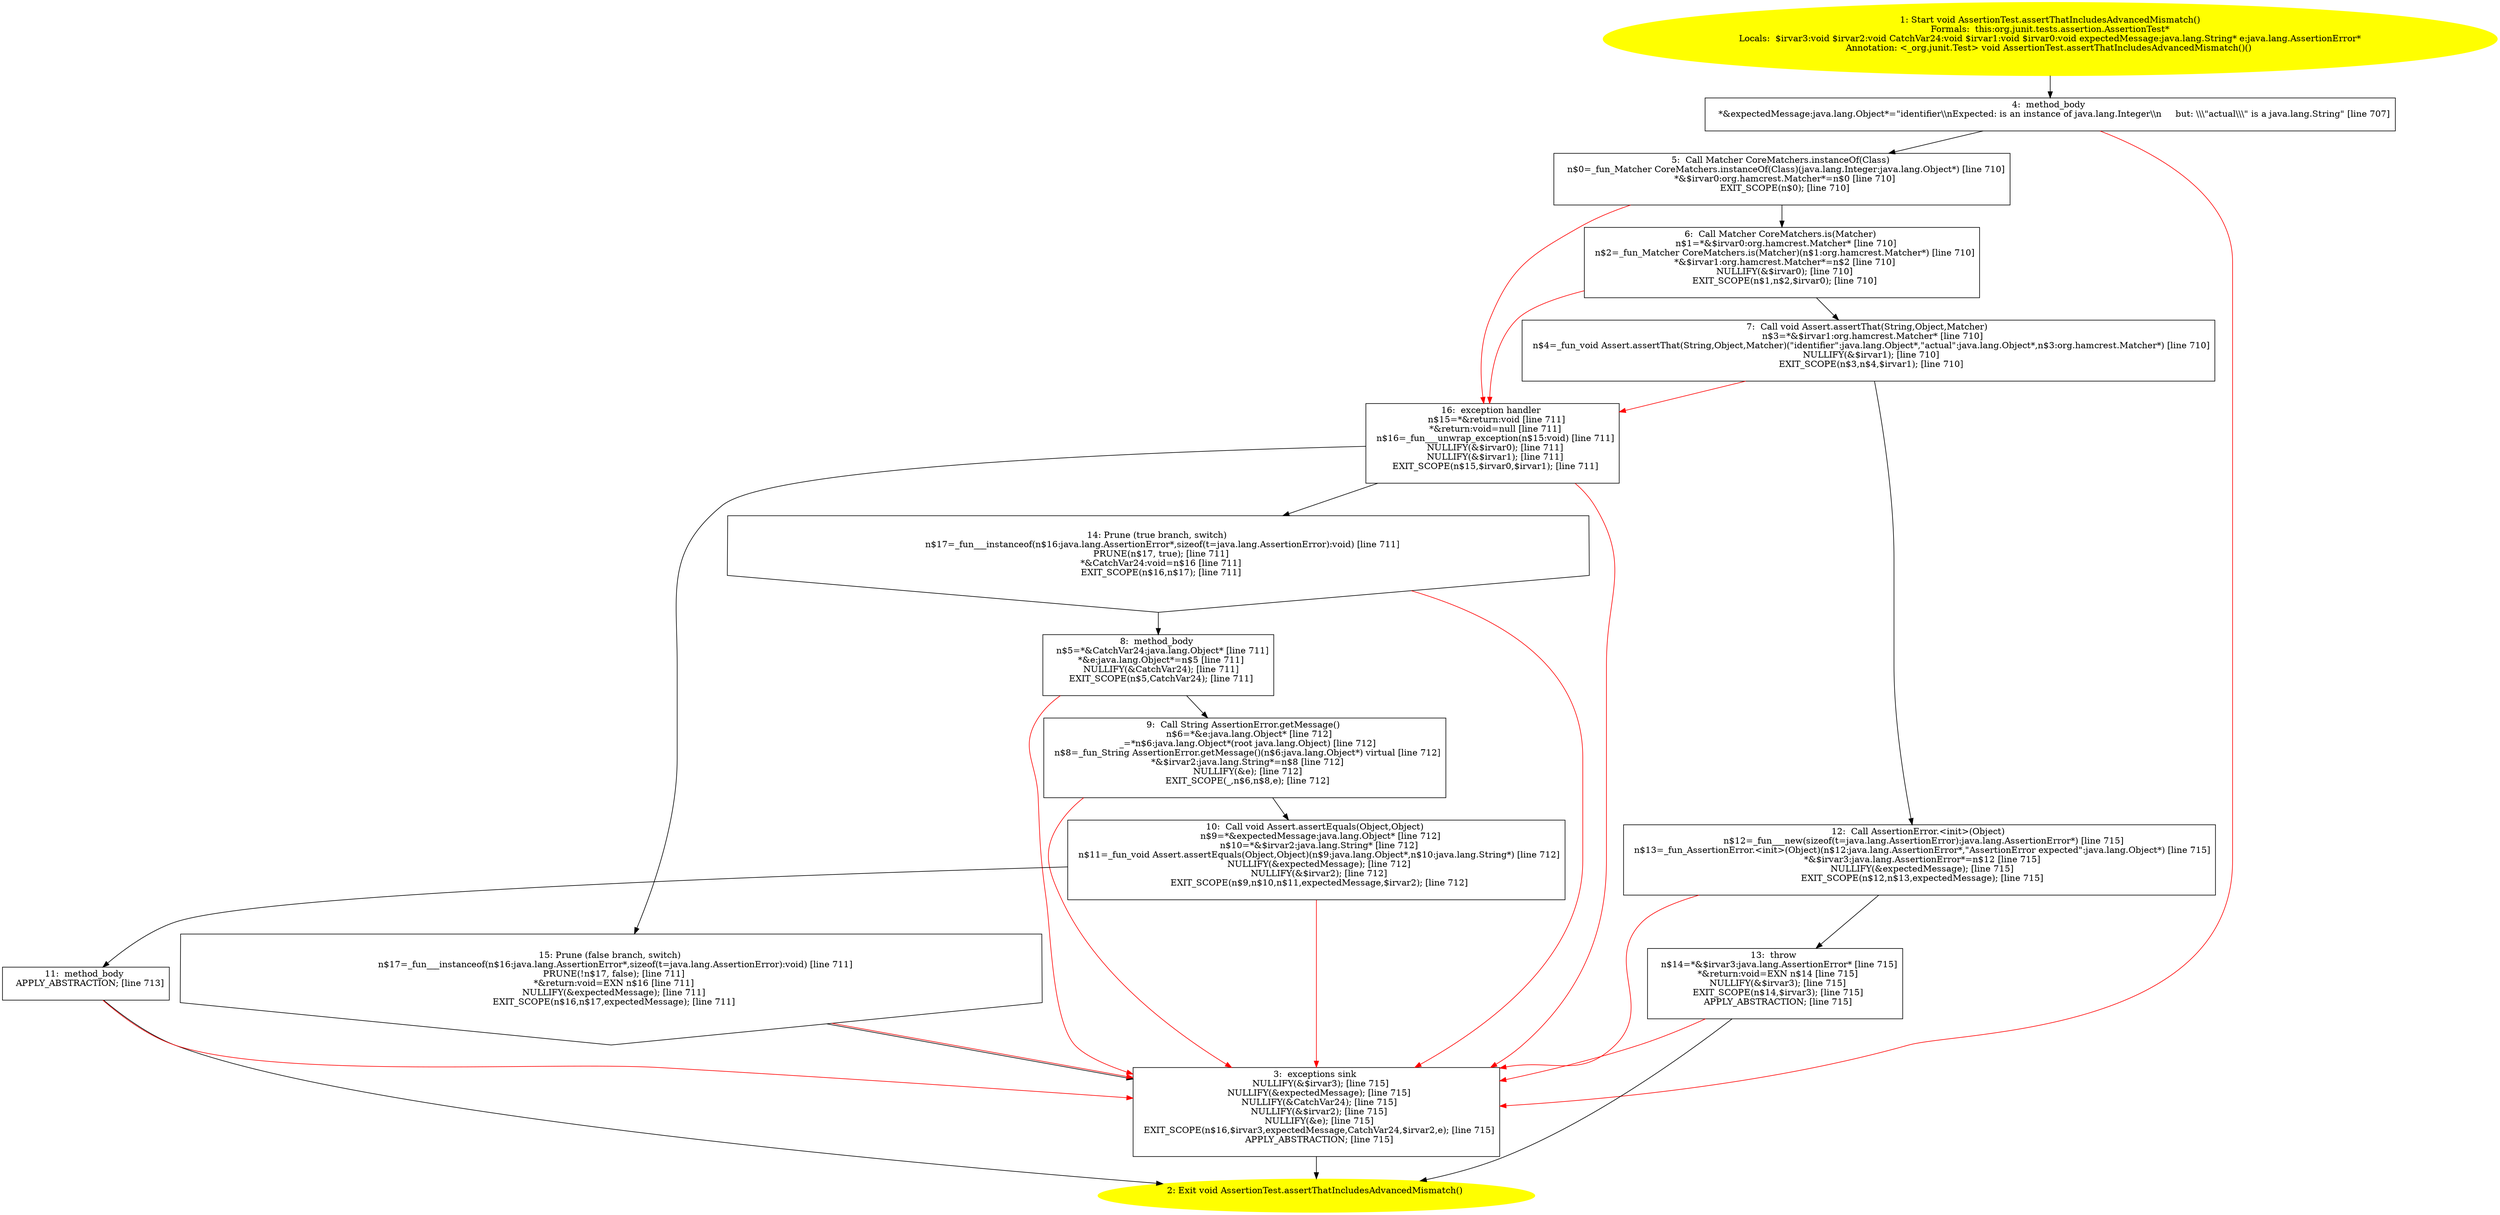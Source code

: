 /* @generated */
digraph cfg {
"org.junit.tests.assertion.AssertionTest.assertThatIncludesAdvancedMismatch():void.40e2e36883260340ff320a85243db479_1" [label="1: Start void AssertionTest.assertThatIncludesAdvancedMismatch()\nFormals:  this:org.junit.tests.assertion.AssertionTest*\nLocals:  $irvar3:void $irvar2:void CatchVar24:void $irvar1:void $irvar0:void expectedMessage:java.lang.String* e:java.lang.AssertionError*\nAnnotation: <_org.junit.Test> void AssertionTest.assertThatIncludesAdvancedMismatch()() \n  " color=yellow style=filled]
	

	 "org.junit.tests.assertion.AssertionTest.assertThatIncludesAdvancedMismatch():void.40e2e36883260340ff320a85243db479_1" -> "org.junit.tests.assertion.AssertionTest.assertThatIncludesAdvancedMismatch():void.40e2e36883260340ff320a85243db479_4" ;
"org.junit.tests.assertion.AssertionTest.assertThatIncludesAdvancedMismatch():void.40e2e36883260340ff320a85243db479_2" [label="2: Exit void AssertionTest.assertThatIncludesAdvancedMismatch() \n  " color=yellow style=filled]
	

"org.junit.tests.assertion.AssertionTest.assertThatIncludesAdvancedMismatch():void.40e2e36883260340ff320a85243db479_3" [label="3:  exceptions sink \n   NULLIFY(&$irvar3); [line 715]\n  NULLIFY(&expectedMessage); [line 715]\n  NULLIFY(&CatchVar24); [line 715]\n  NULLIFY(&$irvar2); [line 715]\n  NULLIFY(&e); [line 715]\n  EXIT_SCOPE(n$16,$irvar3,expectedMessage,CatchVar24,$irvar2,e); [line 715]\n  APPLY_ABSTRACTION; [line 715]\n " shape="box"]
	

	 "org.junit.tests.assertion.AssertionTest.assertThatIncludesAdvancedMismatch():void.40e2e36883260340ff320a85243db479_3" -> "org.junit.tests.assertion.AssertionTest.assertThatIncludesAdvancedMismatch():void.40e2e36883260340ff320a85243db479_2" ;
"org.junit.tests.assertion.AssertionTest.assertThatIncludesAdvancedMismatch():void.40e2e36883260340ff320a85243db479_4" [label="4:  method_body \n   *&expectedMessage:java.lang.Object*=\"identifier\\\\nExpected: is an instance of java.lang.Integer\\\\n     but: \\\\\\\"actual\\\\\\\" is a java.lang.String\" [line 707]\n " shape="box"]
	

	 "org.junit.tests.assertion.AssertionTest.assertThatIncludesAdvancedMismatch():void.40e2e36883260340ff320a85243db479_4" -> "org.junit.tests.assertion.AssertionTest.assertThatIncludesAdvancedMismatch():void.40e2e36883260340ff320a85243db479_5" ;
	 "org.junit.tests.assertion.AssertionTest.assertThatIncludesAdvancedMismatch():void.40e2e36883260340ff320a85243db479_4" -> "org.junit.tests.assertion.AssertionTest.assertThatIncludesAdvancedMismatch():void.40e2e36883260340ff320a85243db479_3" [color="red" ];
"org.junit.tests.assertion.AssertionTest.assertThatIncludesAdvancedMismatch():void.40e2e36883260340ff320a85243db479_5" [label="5:  Call Matcher CoreMatchers.instanceOf(Class) \n   n$0=_fun_Matcher CoreMatchers.instanceOf(Class)(java.lang.Integer:java.lang.Object*) [line 710]\n  *&$irvar0:org.hamcrest.Matcher*=n$0 [line 710]\n  EXIT_SCOPE(n$0); [line 710]\n " shape="box"]
	

	 "org.junit.tests.assertion.AssertionTest.assertThatIncludesAdvancedMismatch():void.40e2e36883260340ff320a85243db479_5" -> "org.junit.tests.assertion.AssertionTest.assertThatIncludesAdvancedMismatch():void.40e2e36883260340ff320a85243db479_6" ;
	 "org.junit.tests.assertion.AssertionTest.assertThatIncludesAdvancedMismatch():void.40e2e36883260340ff320a85243db479_5" -> "org.junit.tests.assertion.AssertionTest.assertThatIncludesAdvancedMismatch():void.40e2e36883260340ff320a85243db479_16" [color="red" ];
"org.junit.tests.assertion.AssertionTest.assertThatIncludesAdvancedMismatch():void.40e2e36883260340ff320a85243db479_6" [label="6:  Call Matcher CoreMatchers.is(Matcher) \n   n$1=*&$irvar0:org.hamcrest.Matcher* [line 710]\n  n$2=_fun_Matcher CoreMatchers.is(Matcher)(n$1:org.hamcrest.Matcher*) [line 710]\n  *&$irvar1:org.hamcrest.Matcher*=n$2 [line 710]\n  NULLIFY(&$irvar0); [line 710]\n  EXIT_SCOPE(n$1,n$2,$irvar0); [line 710]\n " shape="box"]
	

	 "org.junit.tests.assertion.AssertionTest.assertThatIncludesAdvancedMismatch():void.40e2e36883260340ff320a85243db479_6" -> "org.junit.tests.assertion.AssertionTest.assertThatIncludesAdvancedMismatch():void.40e2e36883260340ff320a85243db479_7" ;
	 "org.junit.tests.assertion.AssertionTest.assertThatIncludesAdvancedMismatch():void.40e2e36883260340ff320a85243db479_6" -> "org.junit.tests.assertion.AssertionTest.assertThatIncludesAdvancedMismatch():void.40e2e36883260340ff320a85243db479_16" [color="red" ];
"org.junit.tests.assertion.AssertionTest.assertThatIncludesAdvancedMismatch():void.40e2e36883260340ff320a85243db479_7" [label="7:  Call void Assert.assertThat(String,Object,Matcher) \n   n$3=*&$irvar1:org.hamcrest.Matcher* [line 710]\n  n$4=_fun_void Assert.assertThat(String,Object,Matcher)(\"identifier\":java.lang.Object*,\"actual\":java.lang.Object*,n$3:org.hamcrest.Matcher*) [line 710]\n  NULLIFY(&$irvar1); [line 710]\n  EXIT_SCOPE(n$3,n$4,$irvar1); [line 710]\n " shape="box"]
	

	 "org.junit.tests.assertion.AssertionTest.assertThatIncludesAdvancedMismatch():void.40e2e36883260340ff320a85243db479_7" -> "org.junit.tests.assertion.AssertionTest.assertThatIncludesAdvancedMismatch():void.40e2e36883260340ff320a85243db479_12" ;
	 "org.junit.tests.assertion.AssertionTest.assertThatIncludesAdvancedMismatch():void.40e2e36883260340ff320a85243db479_7" -> "org.junit.tests.assertion.AssertionTest.assertThatIncludesAdvancedMismatch():void.40e2e36883260340ff320a85243db479_16" [color="red" ];
"org.junit.tests.assertion.AssertionTest.assertThatIncludesAdvancedMismatch():void.40e2e36883260340ff320a85243db479_8" [label="8:  method_body \n   n$5=*&CatchVar24:java.lang.Object* [line 711]\n  *&e:java.lang.Object*=n$5 [line 711]\n  NULLIFY(&CatchVar24); [line 711]\n  EXIT_SCOPE(n$5,CatchVar24); [line 711]\n " shape="box"]
	

	 "org.junit.tests.assertion.AssertionTest.assertThatIncludesAdvancedMismatch():void.40e2e36883260340ff320a85243db479_8" -> "org.junit.tests.assertion.AssertionTest.assertThatIncludesAdvancedMismatch():void.40e2e36883260340ff320a85243db479_9" ;
	 "org.junit.tests.assertion.AssertionTest.assertThatIncludesAdvancedMismatch():void.40e2e36883260340ff320a85243db479_8" -> "org.junit.tests.assertion.AssertionTest.assertThatIncludesAdvancedMismatch():void.40e2e36883260340ff320a85243db479_3" [color="red" ];
"org.junit.tests.assertion.AssertionTest.assertThatIncludesAdvancedMismatch():void.40e2e36883260340ff320a85243db479_9" [label="9:  Call String AssertionError.getMessage() \n   n$6=*&e:java.lang.Object* [line 712]\n  _=*n$6:java.lang.Object*(root java.lang.Object) [line 712]\n  n$8=_fun_String AssertionError.getMessage()(n$6:java.lang.Object*) virtual [line 712]\n  *&$irvar2:java.lang.String*=n$8 [line 712]\n  NULLIFY(&e); [line 712]\n  EXIT_SCOPE(_,n$6,n$8,e); [line 712]\n " shape="box"]
	

	 "org.junit.tests.assertion.AssertionTest.assertThatIncludesAdvancedMismatch():void.40e2e36883260340ff320a85243db479_9" -> "org.junit.tests.assertion.AssertionTest.assertThatIncludesAdvancedMismatch():void.40e2e36883260340ff320a85243db479_10" ;
	 "org.junit.tests.assertion.AssertionTest.assertThatIncludesAdvancedMismatch():void.40e2e36883260340ff320a85243db479_9" -> "org.junit.tests.assertion.AssertionTest.assertThatIncludesAdvancedMismatch():void.40e2e36883260340ff320a85243db479_3" [color="red" ];
"org.junit.tests.assertion.AssertionTest.assertThatIncludesAdvancedMismatch():void.40e2e36883260340ff320a85243db479_10" [label="10:  Call void Assert.assertEquals(Object,Object) \n   n$9=*&expectedMessage:java.lang.Object* [line 712]\n  n$10=*&$irvar2:java.lang.String* [line 712]\n  n$11=_fun_void Assert.assertEquals(Object,Object)(n$9:java.lang.Object*,n$10:java.lang.String*) [line 712]\n  NULLIFY(&expectedMessage); [line 712]\n  NULLIFY(&$irvar2); [line 712]\n  EXIT_SCOPE(n$9,n$10,n$11,expectedMessage,$irvar2); [line 712]\n " shape="box"]
	

	 "org.junit.tests.assertion.AssertionTest.assertThatIncludesAdvancedMismatch():void.40e2e36883260340ff320a85243db479_10" -> "org.junit.tests.assertion.AssertionTest.assertThatIncludesAdvancedMismatch():void.40e2e36883260340ff320a85243db479_11" ;
	 "org.junit.tests.assertion.AssertionTest.assertThatIncludesAdvancedMismatch():void.40e2e36883260340ff320a85243db479_10" -> "org.junit.tests.assertion.AssertionTest.assertThatIncludesAdvancedMismatch():void.40e2e36883260340ff320a85243db479_3" [color="red" ];
"org.junit.tests.assertion.AssertionTest.assertThatIncludesAdvancedMismatch():void.40e2e36883260340ff320a85243db479_11" [label="11:  method_body \n   APPLY_ABSTRACTION; [line 713]\n " shape="box"]
	

	 "org.junit.tests.assertion.AssertionTest.assertThatIncludesAdvancedMismatch():void.40e2e36883260340ff320a85243db479_11" -> "org.junit.tests.assertion.AssertionTest.assertThatIncludesAdvancedMismatch():void.40e2e36883260340ff320a85243db479_2" ;
	 "org.junit.tests.assertion.AssertionTest.assertThatIncludesAdvancedMismatch():void.40e2e36883260340ff320a85243db479_11" -> "org.junit.tests.assertion.AssertionTest.assertThatIncludesAdvancedMismatch():void.40e2e36883260340ff320a85243db479_3" [color="red" ];
"org.junit.tests.assertion.AssertionTest.assertThatIncludesAdvancedMismatch():void.40e2e36883260340ff320a85243db479_12" [label="12:  Call AssertionError.<init>(Object) \n   n$12=_fun___new(sizeof(t=java.lang.AssertionError):java.lang.AssertionError*) [line 715]\n  n$13=_fun_AssertionError.<init>(Object)(n$12:java.lang.AssertionError*,\"AssertionError expected\":java.lang.Object*) [line 715]\n  *&$irvar3:java.lang.AssertionError*=n$12 [line 715]\n  NULLIFY(&expectedMessage); [line 715]\n  EXIT_SCOPE(n$12,n$13,expectedMessage); [line 715]\n " shape="box"]
	

	 "org.junit.tests.assertion.AssertionTest.assertThatIncludesAdvancedMismatch():void.40e2e36883260340ff320a85243db479_12" -> "org.junit.tests.assertion.AssertionTest.assertThatIncludesAdvancedMismatch():void.40e2e36883260340ff320a85243db479_13" ;
	 "org.junit.tests.assertion.AssertionTest.assertThatIncludesAdvancedMismatch():void.40e2e36883260340ff320a85243db479_12" -> "org.junit.tests.assertion.AssertionTest.assertThatIncludesAdvancedMismatch():void.40e2e36883260340ff320a85243db479_3" [color="red" ];
"org.junit.tests.assertion.AssertionTest.assertThatIncludesAdvancedMismatch():void.40e2e36883260340ff320a85243db479_13" [label="13:  throw \n   n$14=*&$irvar3:java.lang.AssertionError* [line 715]\n  *&return:void=EXN n$14 [line 715]\n  NULLIFY(&$irvar3); [line 715]\n  EXIT_SCOPE(n$14,$irvar3); [line 715]\n  APPLY_ABSTRACTION; [line 715]\n " shape="box"]
	

	 "org.junit.tests.assertion.AssertionTest.assertThatIncludesAdvancedMismatch():void.40e2e36883260340ff320a85243db479_13" -> "org.junit.tests.assertion.AssertionTest.assertThatIncludesAdvancedMismatch():void.40e2e36883260340ff320a85243db479_2" ;
	 "org.junit.tests.assertion.AssertionTest.assertThatIncludesAdvancedMismatch():void.40e2e36883260340ff320a85243db479_13" -> "org.junit.tests.assertion.AssertionTest.assertThatIncludesAdvancedMismatch():void.40e2e36883260340ff320a85243db479_3" [color="red" ];
"org.junit.tests.assertion.AssertionTest.assertThatIncludesAdvancedMismatch():void.40e2e36883260340ff320a85243db479_14" [label="14: Prune (true branch, switch) \n   n$17=_fun___instanceof(n$16:java.lang.AssertionError*,sizeof(t=java.lang.AssertionError):void) [line 711]\n  PRUNE(n$17, true); [line 711]\n  *&CatchVar24:void=n$16 [line 711]\n  EXIT_SCOPE(n$16,n$17); [line 711]\n " shape="invhouse"]
	

	 "org.junit.tests.assertion.AssertionTest.assertThatIncludesAdvancedMismatch():void.40e2e36883260340ff320a85243db479_14" -> "org.junit.tests.assertion.AssertionTest.assertThatIncludesAdvancedMismatch():void.40e2e36883260340ff320a85243db479_8" ;
	 "org.junit.tests.assertion.AssertionTest.assertThatIncludesAdvancedMismatch():void.40e2e36883260340ff320a85243db479_14" -> "org.junit.tests.assertion.AssertionTest.assertThatIncludesAdvancedMismatch():void.40e2e36883260340ff320a85243db479_3" [color="red" ];
"org.junit.tests.assertion.AssertionTest.assertThatIncludesAdvancedMismatch():void.40e2e36883260340ff320a85243db479_15" [label="15: Prune (false branch, switch) \n   n$17=_fun___instanceof(n$16:java.lang.AssertionError*,sizeof(t=java.lang.AssertionError):void) [line 711]\n  PRUNE(!n$17, false); [line 711]\n  *&return:void=EXN n$16 [line 711]\n  NULLIFY(&expectedMessage); [line 711]\n  EXIT_SCOPE(n$16,n$17,expectedMessage); [line 711]\n " shape="invhouse"]
	

	 "org.junit.tests.assertion.AssertionTest.assertThatIncludesAdvancedMismatch():void.40e2e36883260340ff320a85243db479_15" -> "org.junit.tests.assertion.AssertionTest.assertThatIncludesAdvancedMismatch():void.40e2e36883260340ff320a85243db479_3" ;
	 "org.junit.tests.assertion.AssertionTest.assertThatIncludesAdvancedMismatch():void.40e2e36883260340ff320a85243db479_15" -> "org.junit.tests.assertion.AssertionTest.assertThatIncludesAdvancedMismatch():void.40e2e36883260340ff320a85243db479_3" [color="red" ];
"org.junit.tests.assertion.AssertionTest.assertThatIncludesAdvancedMismatch():void.40e2e36883260340ff320a85243db479_16" [label="16:  exception handler \n   n$15=*&return:void [line 711]\n  *&return:void=null [line 711]\n  n$16=_fun___unwrap_exception(n$15:void) [line 711]\n  NULLIFY(&$irvar0); [line 711]\n  NULLIFY(&$irvar1); [line 711]\n  EXIT_SCOPE(n$15,$irvar0,$irvar1); [line 711]\n " shape="box"]
	

	 "org.junit.tests.assertion.AssertionTest.assertThatIncludesAdvancedMismatch():void.40e2e36883260340ff320a85243db479_16" -> "org.junit.tests.assertion.AssertionTest.assertThatIncludesAdvancedMismatch():void.40e2e36883260340ff320a85243db479_14" ;
	 "org.junit.tests.assertion.AssertionTest.assertThatIncludesAdvancedMismatch():void.40e2e36883260340ff320a85243db479_16" -> "org.junit.tests.assertion.AssertionTest.assertThatIncludesAdvancedMismatch():void.40e2e36883260340ff320a85243db479_15" ;
	 "org.junit.tests.assertion.AssertionTest.assertThatIncludesAdvancedMismatch():void.40e2e36883260340ff320a85243db479_16" -> "org.junit.tests.assertion.AssertionTest.assertThatIncludesAdvancedMismatch():void.40e2e36883260340ff320a85243db479_3" [color="red" ];
}
